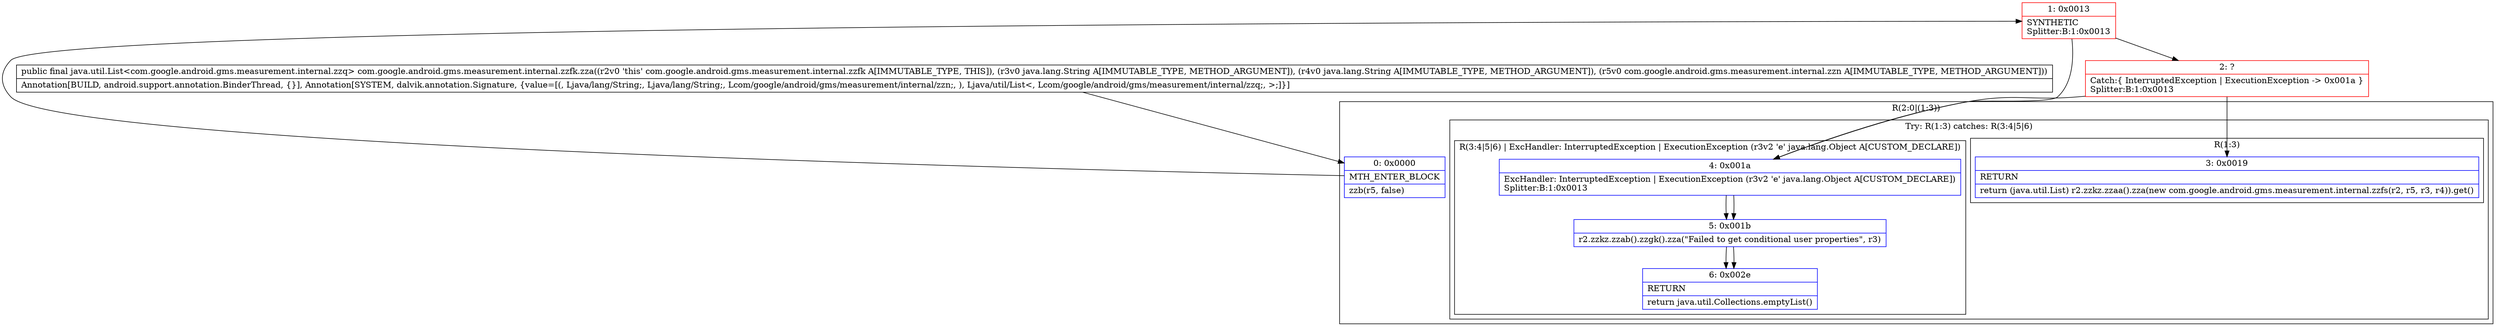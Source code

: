 digraph "CFG forcom.google.android.gms.measurement.internal.zzfk.zza(Ljava\/lang\/String;Ljava\/lang\/String;Lcom\/google\/android\/gms\/measurement\/internal\/zzn;)Ljava\/util\/List;" {
subgraph cluster_Region_894795989 {
label = "R(2:0|(1:3))";
node [shape=record,color=blue];
Node_0 [shape=record,label="{0\:\ 0x0000|MTH_ENTER_BLOCK\l|zzb(r5, false)\l}"];
subgraph cluster_TryCatchRegion_1256028134 {
label = "Try: R(1:3) catches: R(3:4|5|6)";
node [shape=record,color=blue];
subgraph cluster_Region_1230048871 {
label = "R(1:3)";
node [shape=record,color=blue];
Node_3 [shape=record,label="{3\:\ 0x0019|RETURN\l|return (java.util.List) r2.zzkz.zzaa().zza(new com.google.android.gms.measurement.internal.zzfs(r2, r5, r3, r4)).get()\l}"];
}
subgraph cluster_Region_1672704994 {
label = "R(3:4|5|6) | ExcHandler: InterruptedException \| ExecutionException (r3v2 'e' java.lang.Object A[CUSTOM_DECLARE])\l";
node [shape=record,color=blue];
Node_4 [shape=record,label="{4\:\ 0x001a|ExcHandler: InterruptedException \| ExecutionException (r3v2 'e' java.lang.Object A[CUSTOM_DECLARE])\lSplitter:B:1:0x0013\l}"];
Node_5 [shape=record,label="{5\:\ 0x001b|r2.zzkz.zzab().zzgk().zza(\"Failed to get conditional user properties\", r3)\l}"];
Node_6 [shape=record,label="{6\:\ 0x002e|RETURN\l|return java.util.Collections.emptyList()\l}"];
}
}
}
subgraph cluster_Region_1672704994 {
label = "R(3:4|5|6) | ExcHandler: InterruptedException \| ExecutionException (r3v2 'e' java.lang.Object A[CUSTOM_DECLARE])\l";
node [shape=record,color=blue];
Node_4 [shape=record,label="{4\:\ 0x001a|ExcHandler: InterruptedException \| ExecutionException (r3v2 'e' java.lang.Object A[CUSTOM_DECLARE])\lSplitter:B:1:0x0013\l}"];
Node_5 [shape=record,label="{5\:\ 0x001b|r2.zzkz.zzab().zzgk().zza(\"Failed to get conditional user properties\", r3)\l}"];
Node_6 [shape=record,label="{6\:\ 0x002e|RETURN\l|return java.util.Collections.emptyList()\l}"];
}
Node_1 [shape=record,color=red,label="{1\:\ 0x0013|SYNTHETIC\lSplitter:B:1:0x0013\l}"];
Node_2 [shape=record,color=red,label="{2\:\ ?|Catch:\{ InterruptedException \| ExecutionException \-\> 0x001a \}\lSplitter:B:1:0x0013\l}"];
MethodNode[shape=record,label="{public final java.util.List\<com.google.android.gms.measurement.internal.zzq\> com.google.android.gms.measurement.internal.zzfk.zza((r2v0 'this' com.google.android.gms.measurement.internal.zzfk A[IMMUTABLE_TYPE, THIS]), (r3v0 java.lang.String A[IMMUTABLE_TYPE, METHOD_ARGUMENT]), (r4v0 java.lang.String A[IMMUTABLE_TYPE, METHOD_ARGUMENT]), (r5v0 com.google.android.gms.measurement.internal.zzn A[IMMUTABLE_TYPE, METHOD_ARGUMENT]))  | Annotation[BUILD, android.support.annotation.BinderThread, \{\}], Annotation[SYSTEM, dalvik.annotation.Signature, \{value=[(, Ljava\/lang\/String;, Ljava\/lang\/String;, Lcom\/google\/android\/gms\/measurement\/internal\/zzn;, ), Ljava\/util\/List\<, Lcom\/google\/android\/gms\/measurement\/internal\/zzq;, \>;]\}]\l}"];
MethodNode -> Node_0;
Node_0 -> Node_1;
Node_4 -> Node_5;
Node_5 -> Node_6;
Node_4 -> Node_5;
Node_5 -> Node_6;
Node_1 -> Node_2;
Node_1 -> Node_4;
Node_2 -> Node_3;
Node_2 -> Node_4;
}

